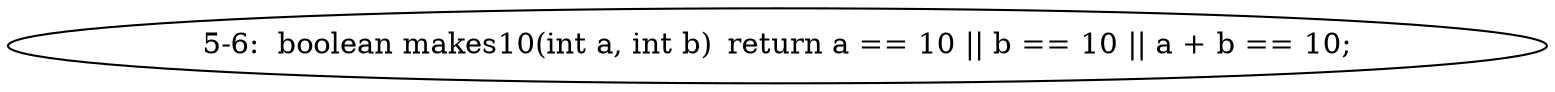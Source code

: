 digraph result_test { 
// graph-vertices
  a1  [label="5-6:  boolean makes10(int a, int b)	return a == 10 || b == 10 || a + b == 10;"]; 
// graph-edges
}